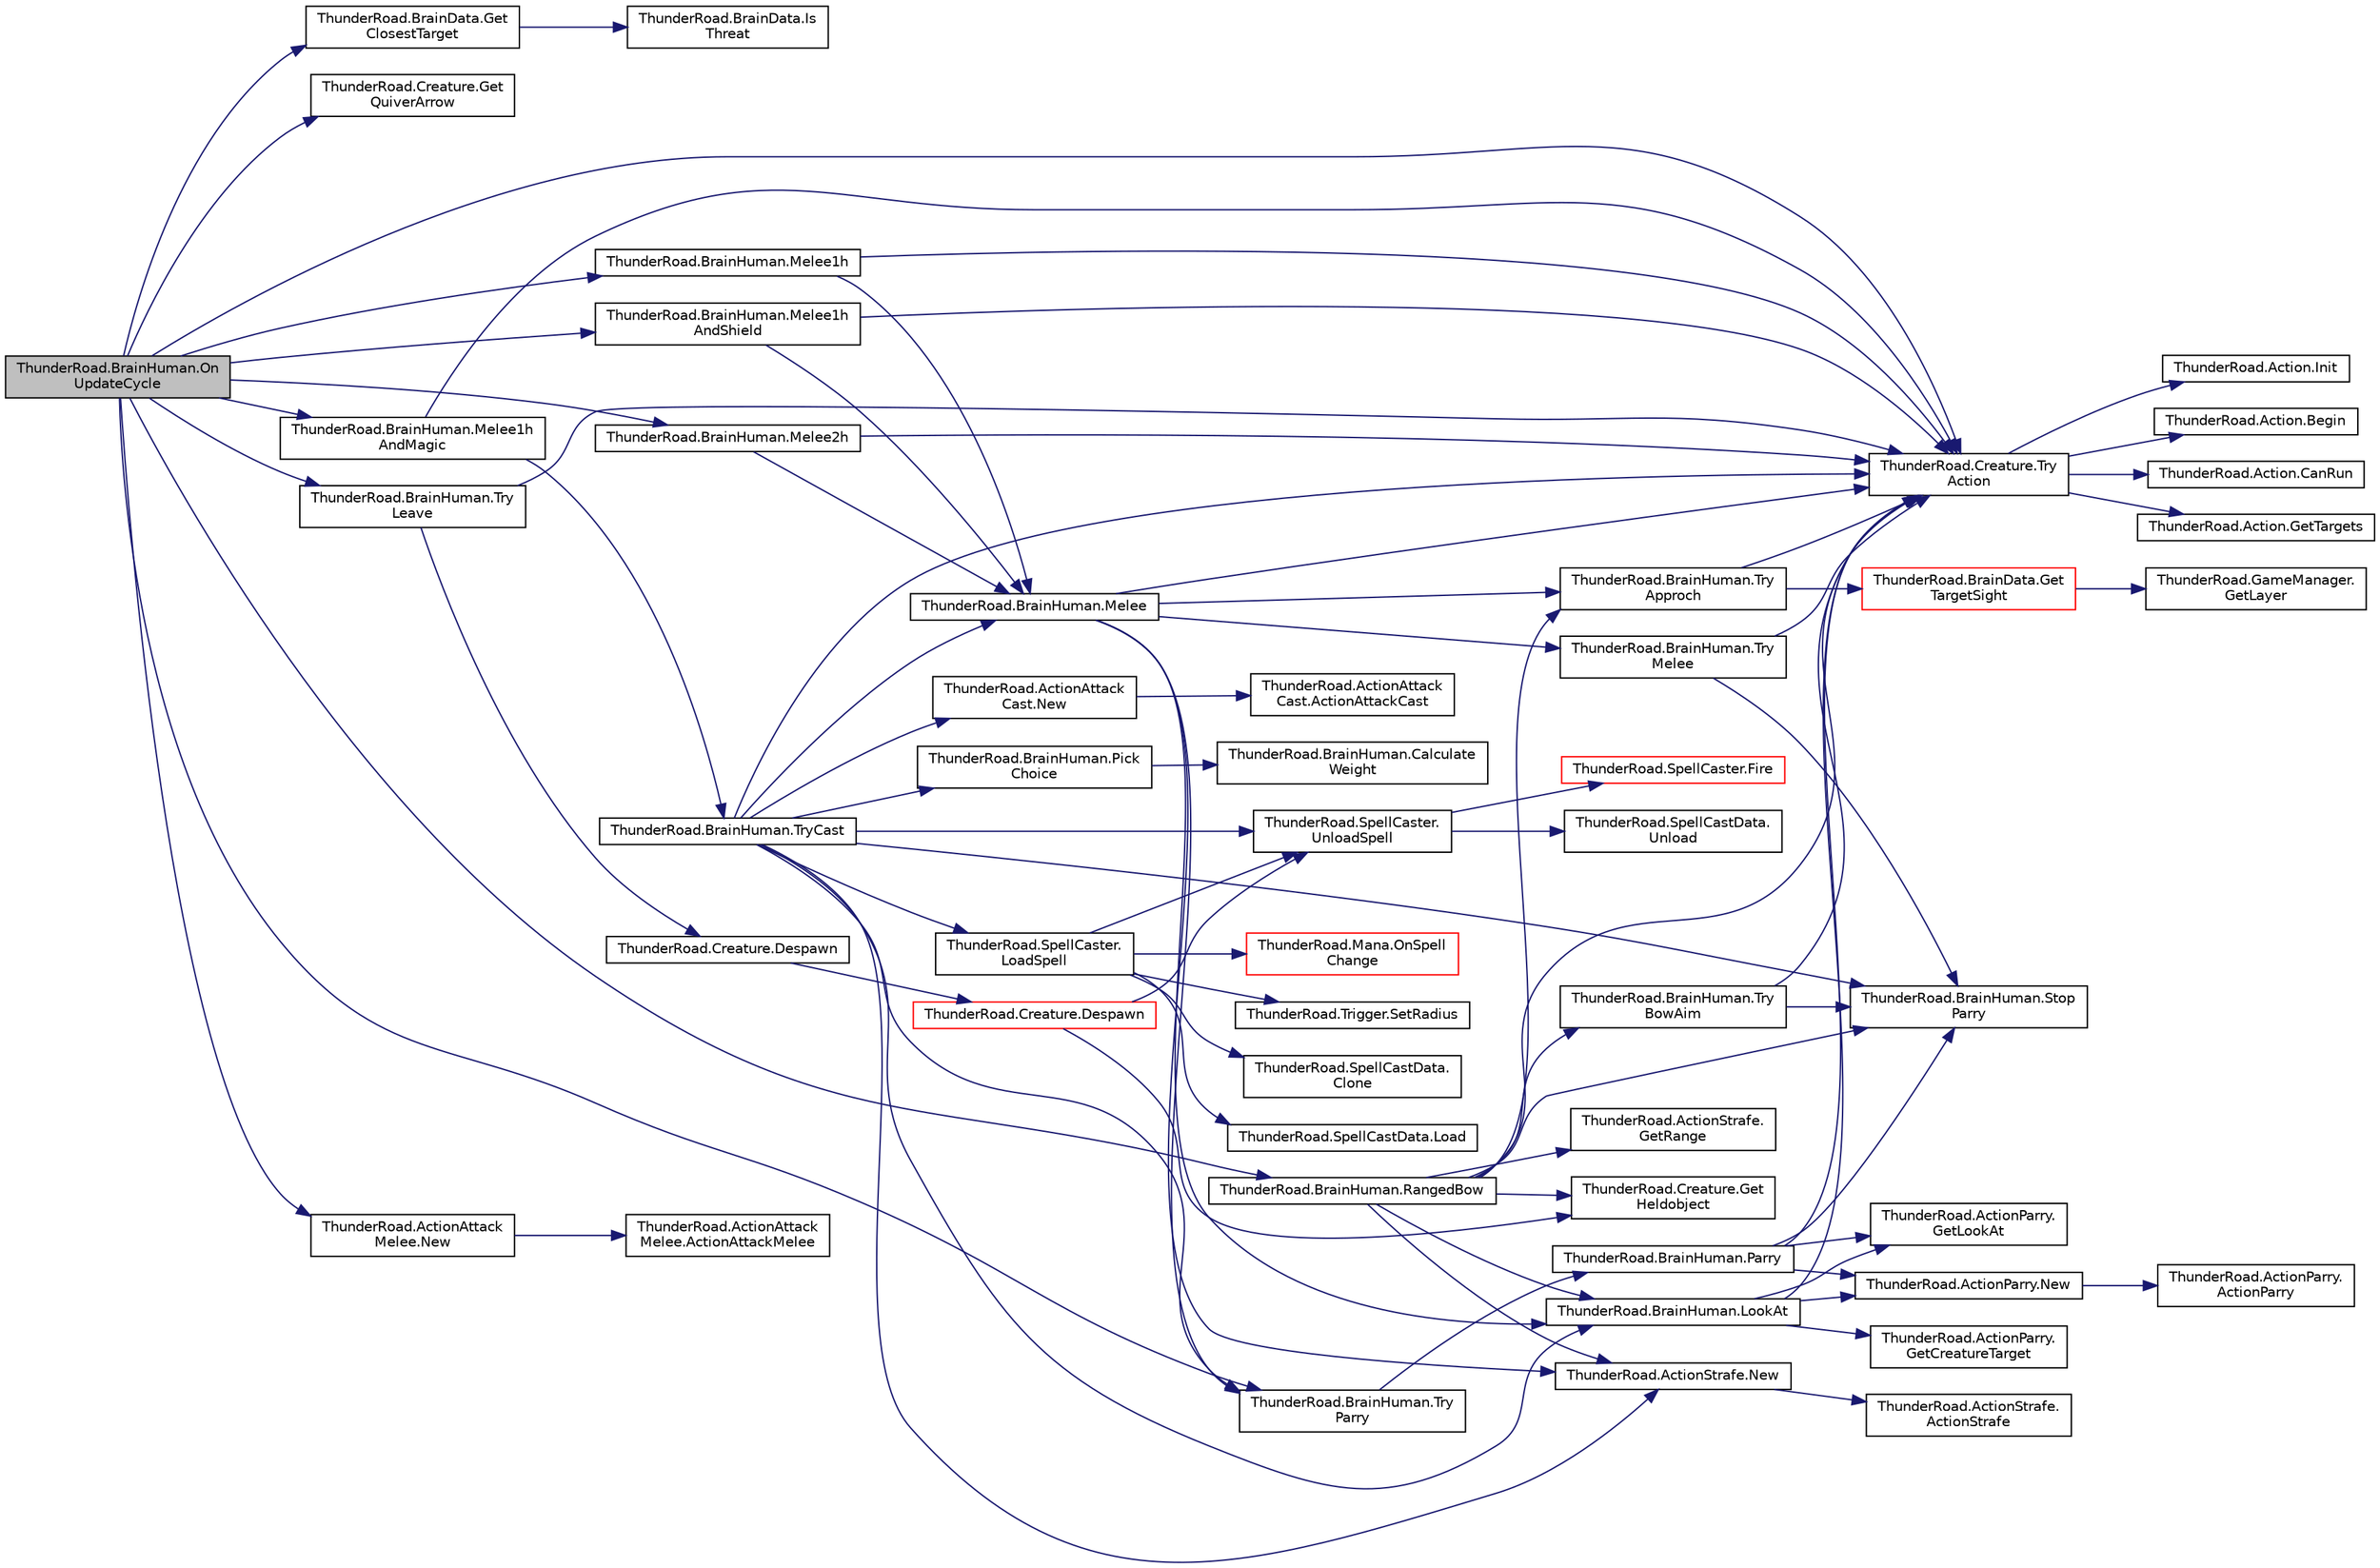 digraph "ThunderRoad.BrainHuman.OnUpdateCycle"
{
 // LATEX_PDF_SIZE
  edge [fontname="Helvetica",fontsize="10",labelfontname="Helvetica",labelfontsize="10"];
  node [fontname="Helvetica",fontsize="10",shape=record];
  rankdir="LR";
  Node1 [label="ThunderRoad.BrainHuman.On\lUpdateCycle",height=0.2,width=0.4,color="black", fillcolor="grey75", style="filled", fontcolor="black",tooltip="Called when [update cycle]."];
  Node1 -> Node2 [color="midnightblue",fontsize="10",style="solid",fontname="Helvetica"];
  Node2 [label="ThunderRoad.BrainData.Get\lClosestTarget",height=0.2,width=0.4,color="black", fillcolor="white", style="filled",URL="$class_thunder_road_1_1_brain_data.html#a4e2d328a96fae82e0ae07e5dc07081a1",tooltip="Gets the closest target."];
  Node2 -> Node3 [color="midnightblue",fontsize="10",style="solid",fontname="Helvetica"];
  Node3 [label="ThunderRoad.BrainData.Is\lThreat",height=0.2,width=0.4,color="black", fillcolor="white", style="filled",URL="$class_thunder_road_1_1_brain_data.html#a9989f46fedbca6059e6a18917bf9da78",tooltip="Determines whether the specified creature target is threat."];
  Node1 -> Node4 [color="midnightblue",fontsize="10",style="solid",fontname="Helvetica"];
  Node4 [label="ThunderRoad.Creature.Get\lQuiverArrow",height=0.2,width=0.4,color="black", fillcolor="white", style="filled",URL="$class_thunder_road_1_1_creature.html#a32772a925d5667f20a58e783be7ede11",tooltip="Gets the quiver arrow."];
  Node1 -> Node5 [color="midnightblue",fontsize="10",style="solid",fontname="Helvetica"];
  Node5 [label="ThunderRoad.BrainHuman.Melee1h",height=0.2,width=0.4,color="black", fillcolor="white", style="filled",URL="$class_thunder_road_1_1_brain_human.html#a1c21acf68691a590148299b4999184d8",tooltip="Melee1hes this instance."];
  Node5 -> Node6 [color="midnightblue",fontsize="10",style="solid",fontname="Helvetica"];
  Node6 [label="ThunderRoad.BrainHuman.Melee",height=0.2,width=0.4,color="black", fillcolor="white", style="filled",URL="$class_thunder_road_1_1_brain_human.html#a21b0173e8de7e96b5a9e148bfc67020f",tooltip="Melees this instance."];
  Node6 -> Node7 [color="midnightblue",fontsize="10",style="solid",fontname="Helvetica"];
  Node7 [label="ThunderRoad.BrainHuman.LookAt",height=0.2,width=0.4,color="black", fillcolor="white", style="filled",URL="$class_thunder_road_1_1_brain_human.html#ace5f6d985e9e6784eb712dce8d5ae5e9",tooltip="Looks at."];
  Node7 -> Node8 [color="midnightblue",fontsize="10",style="solid",fontname="Helvetica"];
  Node8 [label="ThunderRoad.ActionParry.\lGetCreatureTarget",height=0.2,width=0.4,color="black", fillcolor="white", style="filled",URL="$class_thunder_road_1_1_action_parry.html#a139a8352c9aeeaa4b38a4b6e3075bbc6",tooltip="Gets the creature target."];
  Node7 -> Node9 [color="midnightblue",fontsize="10",style="solid",fontname="Helvetica"];
  Node9 [label="ThunderRoad.ActionParry.\lGetLookAt",height=0.2,width=0.4,color="black", fillcolor="white", style="filled",URL="$class_thunder_road_1_1_action_parry.html#a336be1d0d41d44b0af30507e08eb0d02",tooltip="Gets the look at."];
  Node7 -> Node10 [color="midnightblue",fontsize="10",style="solid",fontname="Helvetica"];
  Node10 [label="ThunderRoad.ActionParry.New",height=0.2,width=0.4,color="black", fillcolor="white", style="filled",URL="$class_thunder_road_1_1_action_parry.html#a69cafca7cd30b63676bab83a53c1940d",tooltip="News the specified creature target."];
  Node10 -> Node11 [color="midnightblue",fontsize="10",style="solid",fontname="Helvetica"];
  Node11 [label="ThunderRoad.ActionParry.\lActionParry",height=0.2,width=0.4,color="black", fillcolor="white", style="filled",URL="$class_thunder_road_1_1_action_parry.html#ab3eb68928c2a66101c6fe885959b9ffc",tooltip="Initializes a new instance of the ActionParry class."];
  Node7 -> Node12 [color="midnightblue",fontsize="10",style="solid",fontname="Helvetica"];
  Node12 [label="ThunderRoad.Creature.Try\lAction",height=0.2,width=0.4,color="black", fillcolor="white", style="filled",URL="$class_thunder_road_1_1_creature.html#ab050907b4eded79275fefdf36e696378",tooltip="Tries the action."];
  Node12 -> Node13 [color="midnightblue",fontsize="10",style="solid",fontname="Helvetica"];
  Node13 [label="ThunderRoad.Action.Begin",height=0.2,width=0.4,color="black", fillcolor="white", style="filled",URL="$class_thunder_road_1_1_action.html#a4cd7b5811229176ad31386496eeffc95",tooltip="Begins this instance."];
  Node12 -> Node14 [color="midnightblue",fontsize="10",style="solid",fontname="Helvetica"];
  Node14 [label="ThunderRoad.Action.CanRun",height=0.2,width=0.4,color="black", fillcolor="white", style="filled",URL="$class_thunder_road_1_1_action.html#a0a1bddb357a58971b530aed200b7a50f",tooltip="Determines whether this instance can run."];
  Node12 -> Node15 [color="midnightblue",fontsize="10",style="solid",fontname="Helvetica"];
  Node15 [label="ThunderRoad.Action.GetTargets",height=0.2,width=0.4,color="black", fillcolor="white", style="filled",URL="$class_thunder_road_1_1_action.html#aad311ab9fd6fbd0319fe602a266c800a",tooltip="Gets the targets."];
  Node12 -> Node16 [color="midnightblue",fontsize="10",style="solid",fontname="Helvetica"];
  Node16 [label="ThunderRoad.Action.Init",height=0.2,width=0.4,color="black", fillcolor="white", style="filled",URL="$class_thunder_road_1_1_action.html#a8966f3e62d2704f707c76dd43aa6a030",tooltip="Initializes the specified creature."];
  Node6 -> Node17 [color="midnightblue",fontsize="10",style="solid",fontname="Helvetica"];
  Node17 [label="ThunderRoad.ActionStrafe.New",height=0.2,width=0.4,color="black", fillcolor="white", style="filled",URL="$class_thunder_road_1_1_action_strafe.html#a72ffd9f21dbd67adc16e64dbf12f5d96",tooltip="News the specified target creature."];
  Node17 -> Node18 [color="midnightblue",fontsize="10",style="solid",fontname="Helvetica"];
  Node18 [label="ThunderRoad.ActionStrafe.\lActionStrafe",height=0.2,width=0.4,color="black", fillcolor="white", style="filled",URL="$class_thunder_road_1_1_action_strafe.html#a7c35c58924799b474bdf22896d52ed96",tooltip="Initializes a new instance of the ActionStrafe class."];
  Node6 -> Node12 [color="midnightblue",fontsize="10",style="solid",fontname="Helvetica"];
  Node6 -> Node19 [color="midnightblue",fontsize="10",style="solid",fontname="Helvetica"];
  Node19 [label="ThunderRoad.BrainHuman.Try\lApproch",height=0.2,width=0.4,color="black", fillcolor="white", style="filled",URL="$class_thunder_road_1_1_brain_human.html#a9cd664ca0e46be44a8e2b934f383f898",tooltip="Tries the approch."];
  Node19 -> Node20 [color="midnightblue",fontsize="10",style="solid",fontname="Helvetica"];
  Node20 [label="ThunderRoad.BrainData.Get\lTargetSight",height=0.2,width=0.4,color="red", fillcolor="white", style="filled",URL="$class_thunder_road_1_1_brain_data.html#aff0b641cc2054de8b69e36e117ba1c94",tooltip="Gets the target sight."];
  Node20 -> Node21 [color="midnightblue",fontsize="10",style="solid",fontname="Helvetica"];
  Node21 [label="ThunderRoad.GameManager.\lGetLayer",height=0.2,width=0.4,color="black", fillcolor="white", style="filled",URL="$class_thunder_road_1_1_game_manager.html#a4b7e3521ff92f30374062207b6e30352",tooltip="Gets the layer."];
  Node19 -> Node12 [color="midnightblue",fontsize="10",style="solid",fontname="Helvetica"];
  Node6 -> Node25 [color="midnightblue",fontsize="10",style="solid",fontname="Helvetica"];
  Node25 [label="ThunderRoad.BrainHuman.Try\lMelee",height=0.2,width=0.4,color="black", fillcolor="white", style="filled",URL="$class_thunder_road_1_1_brain_human.html#ad1f4d3abce0055224dd3c62f7505b309",tooltip="Tries the melee."];
  Node25 -> Node26 [color="midnightblue",fontsize="10",style="solid",fontname="Helvetica"];
  Node26 [label="ThunderRoad.BrainHuman.Stop\lParry",height=0.2,width=0.4,color="black", fillcolor="white", style="filled",URL="$class_thunder_road_1_1_brain_human.html#a2ef62c29803ba77ed4d27632bed4eb1c",tooltip="Stops the parry."];
  Node25 -> Node12 [color="midnightblue",fontsize="10",style="solid",fontname="Helvetica"];
  Node6 -> Node27 [color="midnightblue",fontsize="10",style="solid",fontname="Helvetica"];
  Node27 [label="ThunderRoad.BrainHuman.Try\lParry",height=0.2,width=0.4,color="black", fillcolor="white", style="filled",URL="$class_thunder_road_1_1_brain_human.html#aed0c51f5db37bb7bd5221d7727672bf5",tooltip="Tries the parry."];
  Node27 -> Node28 [color="midnightblue",fontsize="10",style="solid",fontname="Helvetica"];
  Node28 [label="ThunderRoad.BrainHuman.Parry",height=0.2,width=0.4,color="black", fillcolor="white", style="filled",URL="$class_thunder_road_1_1_brain_human.html#a6d5b014ea440fd0ecba71489eb1c8956",tooltip="Parries the specified active."];
  Node28 -> Node9 [color="midnightblue",fontsize="10",style="solid",fontname="Helvetica"];
  Node28 -> Node10 [color="midnightblue",fontsize="10",style="solid",fontname="Helvetica"];
  Node28 -> Node26 [color="midnightblue",fontsize="10",style="solid",fontname="Helvetica"];
  Node28 -> Node12 [color="midnightblue",fontsize="10",style="solid",fontname="Helvetica"];
  Node5 -> Node12 [color="midnightblue",fontsize="10",style="solid",fontname="Helvetica"];
  Node1 -> Node29 [color="midnightblue",fontsize="10",style="solid",fontname="Helvetica"];
  Node29 [label="ThunderRoad.BrainHuman.Melee1h\lAndMagic",height=0.2,width=0.4,color="black", fillcolor="white", style="filled",URL="$class_thunder_road_1_1_brain_human.html#a2dc49d316af57aafb6869ac1a2f3c8bc",tooltip="Melee1hes the and magic."];
  Node29 -> Node12 [color="midnightblue",fontsize="10",style="solid",fontname="Helvetica"];
  Node29 -> Node30 [color="midnightblue",fontsize="10",style="solid",fontname="Helvetica"];
  Node30 [label="ThunderRoad.BrainHuman.TryCast",height=0.2,width=0.4,color="black", fillcolor="white", style="filled",URL="$class_thunder_road_1_1_brain_human.html#aeeb0da270286754dc48e818d5983e173",tooltip="Tries the cast."];
  Node30 -> Node31 [color="midnightblue",fontsize="10",style="solid",fontname="Helvetica"];
  Node31 [label="ThunderRoad.SpellCaster.\lLoadSpell",height=0.2,width=0.4,color="black", fillcolor="white", style="filled",URL="$class_thunder_road_1_1_spell_caster.html#aacecf507a77f4d5c1d572b3ccd6b9fb0",tooltip="Loads the spell."];
  Node31 -> Node32 [color="midnightblue",fontsize="10",style="solid",fontname="Helvetica"];
  Node32 [label="ThunderRoad.SpellCastData.\lClone",height=0.2,width=0.4,color="black", fillcolor="white", style="filled",URL="$class_thunder_road_1_1_spell_cast_data.html#a62358c69a9e5bac090a65ad69382fcda",tooltip="Clones this instance."];
  Node31 -> Node33 [color="midnightblue",fontsize="10",style="solid",fontname="Helvetica"];
  Node33 [label="ThunderRoad.SpellCastData.Load",height=0.2,width=0.4,color="black", fillcolor="white", style="filled",URL="$class_thunder_road_1_1_spell_cast_data.html#a0af5513cf0b9d6a7ba651aa6bf00dfae",tooltip="Loads the specified spell caster."];
  Node31 -> Node34 [color="midnightblue",fontsize="10",style="solid",fontname="Helvetica"];
  Node34 [label="ThunderRoad.Mana.OnSpell\lChange",height=0.2,width=0.4,color="red", fillcolor="white", style="filled",URL="$class_thunder_road_1_1_mana.html#a777176e4576c7d590f09f3d400301e13",tooltip="Called when [spell change]."];
  Node31 -> Node54 [color="midnightblue",fontsize="10",style="solid",fontname="Helvetica"];
  Node54 [label="ThunderRoad.Trigger.SetRadius",height=0.2,width=0.4,color="black", fillcolor="white", style="filled",URL="$class_thunder_road_1_1_trigger.html#a0b341592322145579ec85ceac384c5b4",tooltip="Sets the radius."];
  Node31 -> Node55 [color="midnightblue",fontsize="10",style="solid",fontname="Helvetica"];
  Node55 [label="ThunderRoad.SpellCaster.\lUnloadSpell",height=0.2,width=0.4,color="black", fillcolor="white", style="filled",URL="$class_thunder_road_1_1_spell_caster.html#acc2dc33e66bdba71b6c052299819fea2",tooltip="Unloads the spell."];
  Node55 -> Node56 [color="midnightblue",fontsize="10",style="solid",fontname="Helvetica"];
  Node56 [label="ThunderRoad.SpellCaster.Fire",height=0.2,width=0.4,color="red", fillcolor="white", style="filled",URL="$class_thunder_road_1_1_spell_caster.html#a3cb2e2bd8ee15abb0aa756d16f92fd69",tooltip="Fires the specified active."];
  Node55 -> Node60 [color="midnightblue",fontsize="10",style="solid",fontname="Helvetica"];
  Node60 [label="ThunderRoad.SpellCastData.\lUnload",height=0.2,width=0.4,color="black", fillcolor="white", style="filled",URL="$class_thunder_road_1_1_spell_cast_data.html#a3c8266217b86697e9e7545c8ab835293",tooltip="Unloads this instance."];
  Node30 -> Node7 [color="midnightblue",fontsize="10",style="solid",fontname="Helvetica"];
  Node30 -> Node6 [color="midnightblue",fontsize="10",style="solid",fontname="Helvetica"];
  Node30 -> Node61 [color="midnightblue",fontsize="10",style="solid",fontname="Helvetica"];
  Node61 [label="ThunderRoad.ActionAttack\lCast.New",height=0.2,width=0.4,color="black", fillcolor="white", style="filled",URL="$class_thunder_road_1_1_action_attack_cast.html#a0874f187b601328d16b2045ad4c8d3b9",tooltip="News the specified cast left."];
  Node61 -> Node62 [color="midnightblue",fontsize="10",style="solid",fontname="Helvetica"];
  Node62 [label="ThunderRoad.ActionAttack\lCast.ActionAttackCast",height=0.2,width=0.4,color="black", fillcolor="white", style="filled",URL="$class_thunder_road_1_1_action_attack_cast.html#afb03bdc4d26c00c8468fe494e9b7da25",tooltip="Initializes a new instance of the ActionAttackCast class."];
  Node30 -> Node17 [color="midnightblue",fontsize="10",style="solid",fontname="Helvetica"];
  Node30 -> Node63 [color="midnightblue",fontsize="10",style="solid",fontname="Helvetica"];
  Node63 [label="ThunderRoad.BrainHuman.Pick\lChoice",height=0.2,width=0.4,color="black", fillcolor="white", style="filled",URL="$class_thunder_road_1_1_brain_human.html#a42f2d883ca88e8b35a4ed56b71b34930",tooltip="Picks the choice."];
  Node63 -> Node64 [color="midnightblue",fontsize="10",style="solid",fontname="Helvetica"];
  Node64 [label="ThunderRoad.BrainHuman.Calculate\lWeight",height=0.2,width=0.4,color="black", fillcolor="white", style="filled",URL="$class_thunder_road_1_1_brain_human.html#a47bdb2aa6b4e69c4921cb90db3824a23",tooltip="Calculates the weight."];
  Node30 -> Node26 [color="midnightblue",fontsize="10",style="solid",fontname="Helvetica"];
  Node30 -> Node12 [color="midnightblue",fontsize="10",style="solid",fontname="Helvetica"];
  Node30 -> Node27 [color="midnightblue",fontsize="10",style="solid",fontname="Helvetica"];
  Node30 -> Node55 [color="midnightblue",fontsize="10",style="solid",fontname="Helvetica"];
  Node1 -> Node65 [color="midnightblue",fontsize="10",style="solid",fontname="Helvetica"];
  Node65 [label="ThunderRoad.BrainHuman.Melee1h\lAndShield",height=0.2,width=0.4,color="black", fillcolor="white", style="filled",URL="$class_thunder_road_1_1_brain_human.html#a76759a6769e4364c13b3345ba662334d",tooltip="Melee1hes the and shield."];
  Node65 -> Node6 [color="midnightblue",fontsize="10",style="solid",fontname="Helvetica"];
  Node65 -> Node12 [color="midnightblue",fontsize="10",style="solid",fontname="Helvetica"];
  Node1 -> Node66 [color="midnightblue",fontsize="10",style="solid",fontname="Helvetica"];
  Node66 [label="ThunderRoad.BrainHuman.Melee2h",height=0.2,width=0.4,color="black", fillcolor="white", style="filled",URL="$class_thunder_road_1_1_brain_human.html#a76c5712c76260446ff4f228b474df259",tooltip="Melee2hes this instance."];
  Node66 -> Node6 [color="midnightblue",fontsize="10",style="solid",fontname="Helvetica"];
  Node66 -> Node12 [color="midnightblue",fontsize="10",style="solid",fontname="Helvetica"];
  Node1 -> Node67 [color="midnightblue",fontsize="10",style="solid",fontname="Helvetica"];
  Node67 [label="ThunderRoad.ActionAttack\lMelee.New",height=0.2,width=0.4,color="black", fillcolor="white", style="filled",URL="$class_thunder_road_1_1_action_attack_melee.html#aae053a7f0a1a158ea5ee877896e3dbc1",tooltip="News the specified target creature."];
  Node67 -> Node68 [color="midnightblue",fontsize="10",style="solid",fontname="Helvetica"];
  Node68 [label="ThunderRoad.ActionAttack\lMelee.ActionAttackMelee",height=0.2,width=0.4,color="black", fillcolor="white", style="filled",URL="$class_thunder_road_1_1_action_attack_melee.html#a4569e0fb6428cd9a37c35840d9914cb7",tooltip="Initializes a new instance of the ActionAttackMelee class."];
  Node1 -> Node69 [color="midnightblue",fontsize="10",style="solid",fontname="Helvetica"];
  Node69 [label="ThunderRoad.BrainHuman.RangedBow",height=0.2,width=0.4,color="black", fillcolor="white", style="filled",URL="$class_thunder_road_1_1_brain_human.html#a19f32a39f2e4a319a91644051dc894ea",tooltip="Rangeds the bow."];
  Node69 -> Node70 [color="midnightblue",fontsize="10",style="solid",fontname="Helvetica"];
  Node70 [label="ThunderRoad.Creature.Get\lHeldobject",height=0.2,width=0.4,color="black", fillcolor="white", style="filled",URL="$class_thunder_road_1_1_creature.html#a494221977ba15283dc2d54acd8e9bebf",tooltip="Gets the heldobject."];
  Node69 -> Node71 [color="midnightblue",fontsize="10",style="solid",fontname="Helvetica"];
  Node71 [label="ThunderRoad.ActionStrafe.\lGetRange",height=0.2,width=0.4,color="black", fillcolor="white", style="filled",URL="$class_thunder_road_1_1_action_strafe.html#a648f7a5798dee855585d2f1125734e63",tooltip="Gets the range."];
  Node69 -> Node7 [color="midnightblue",fontsize="10",style="solid",fontname="Helvetica"];
  Node69 -> Node17 [color="midnightblue",fontsize="10",style="solid",fontname="Helvetica"];
  Node69 -> Node26 [color="midnightblue",fontsize="10",style="solid",fontname="Helvetica"];
  Node69 -> Node12 [color="midnightblue",fontsize="10",style="solid",fontname="Helvetica"];
  Node69 -> Node19 [color="midnightblue",fontsize="10",style="solid",fontname="Helvetica"];
  Node69 -> Node72 [color="midnightblue",fontsize="10",style="solid",fontname="Helvetica"];
  Node72 [label="ThunderRoad.BrainHuman.Try\lBowAim",height=0.2,width=0.4,color="black", fillcolor="white", style="filled",URL="$class_thunder_road_1_1_brain_human.html#ad498288da057fe1ef2452d3962bafef1",tooltip="Tries the bow aim."];
  Node72 -> Node26 [color="midnightblue",fontsize="10",style="solid",fontname="Helvetica"];
  Node72 -> Node12 [color="midnightblue",fontsize="10",style="solid",fontname="Helvetica"];
  Node1 -> Node12 [color="midnightblue",fontsize="10",style="solid",fontname="Helvetica"];
  Node1 -> Node73 [color="midnightblue",fontsize="10",style="solid",fontname="Helvetica"];
  Node73 [label="ThunderRoad.BrainHuman.Try\lLeave",height=0.2,width=0.4,color="black", fillcolor="white", style="filled",URL="$class_thunder_road_1_1_brain_human.html#a4c8a4846070cc1018872545d9fa46cf4",tooltip="Tries the leave."];
  Node73 -> Node74 [color="midnightblue",fontsize="10",style="solid",fontname="Helvetica"];
  Node74 [label="ThunderRoad.Creature.Despawn",height=0.2,width=0.4,color="black", fillcolor="white", style="filled",URL="$class_thunder_road_1_1_creature.html#a313aa60d2e52da3ac05bda06cd3a4671",tooltip="Despawns the specified delay."];
  Node74 -> Node75 [color="midnightblue",fontsize="10",style="solid",fontname="Helvetica"];
  Node75 [label="ThunderRoad.Creature.Despawn",height=0.2,width=0.4,color="red", fillcolor="white", style="filled",URL="$class_thunder_road_1_1_creature.html#aa6f15bddef6f0b7717f7f490d3f7908d",tooltip="Despawns this instance."];
  Node75 -> Node70 [color="midnightblue",fontsize="10",style="solid",fontname="Helvetica"];
  Node75 -> Node55 [color="midnightblue",fontsize="10",style="solid",fontname="Helvetica"];
  Node73 -> Node12 [color="midnightblue",fontsize="10",style="solid",fontname="Helvetica"];
  Node1 -> Node27 [color="midnightblue",fontsize="10",style="solid",fontname="Helvetica"];
}
